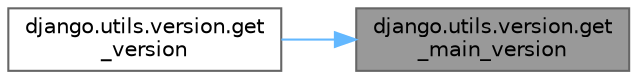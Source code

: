 digraph "django.utils.version.get_main_version"
{
 // LATEX_PDF_SIZE
  bgcolor="transparent";
  edge [fontname=Helvetica,fontsize=10,labelfontname=Helvetica,labelfontsize=10];
  node [fontname=Helvetica,fontsize=10,shape=box,height=0.2,width=0.4];
  rankdir="RL";
  Node1 [id="Node000001",label="django.utils.version.get\l_main_version",height=0.2,width=0.4,color="gray40", fillcolor="grey60", style="filled", fontcolor="black",tooltip=" "];
  Node1 -> Node2 [id="edge1_Node000001_Node000002",dir="back",color="steelblue1",style="solid",tooltip=" "];
  Node2 [id="Node000002",label="django.utils.version.get\l_version",height=0.2,width=0.4,color="grey40", fillcolor="white", style="filled",URL="$namespacedjango_1_1utils_1_1version.html#a8ed4ee64f1a353e9a03cd81d04a70656",tooltip=" "];
}
